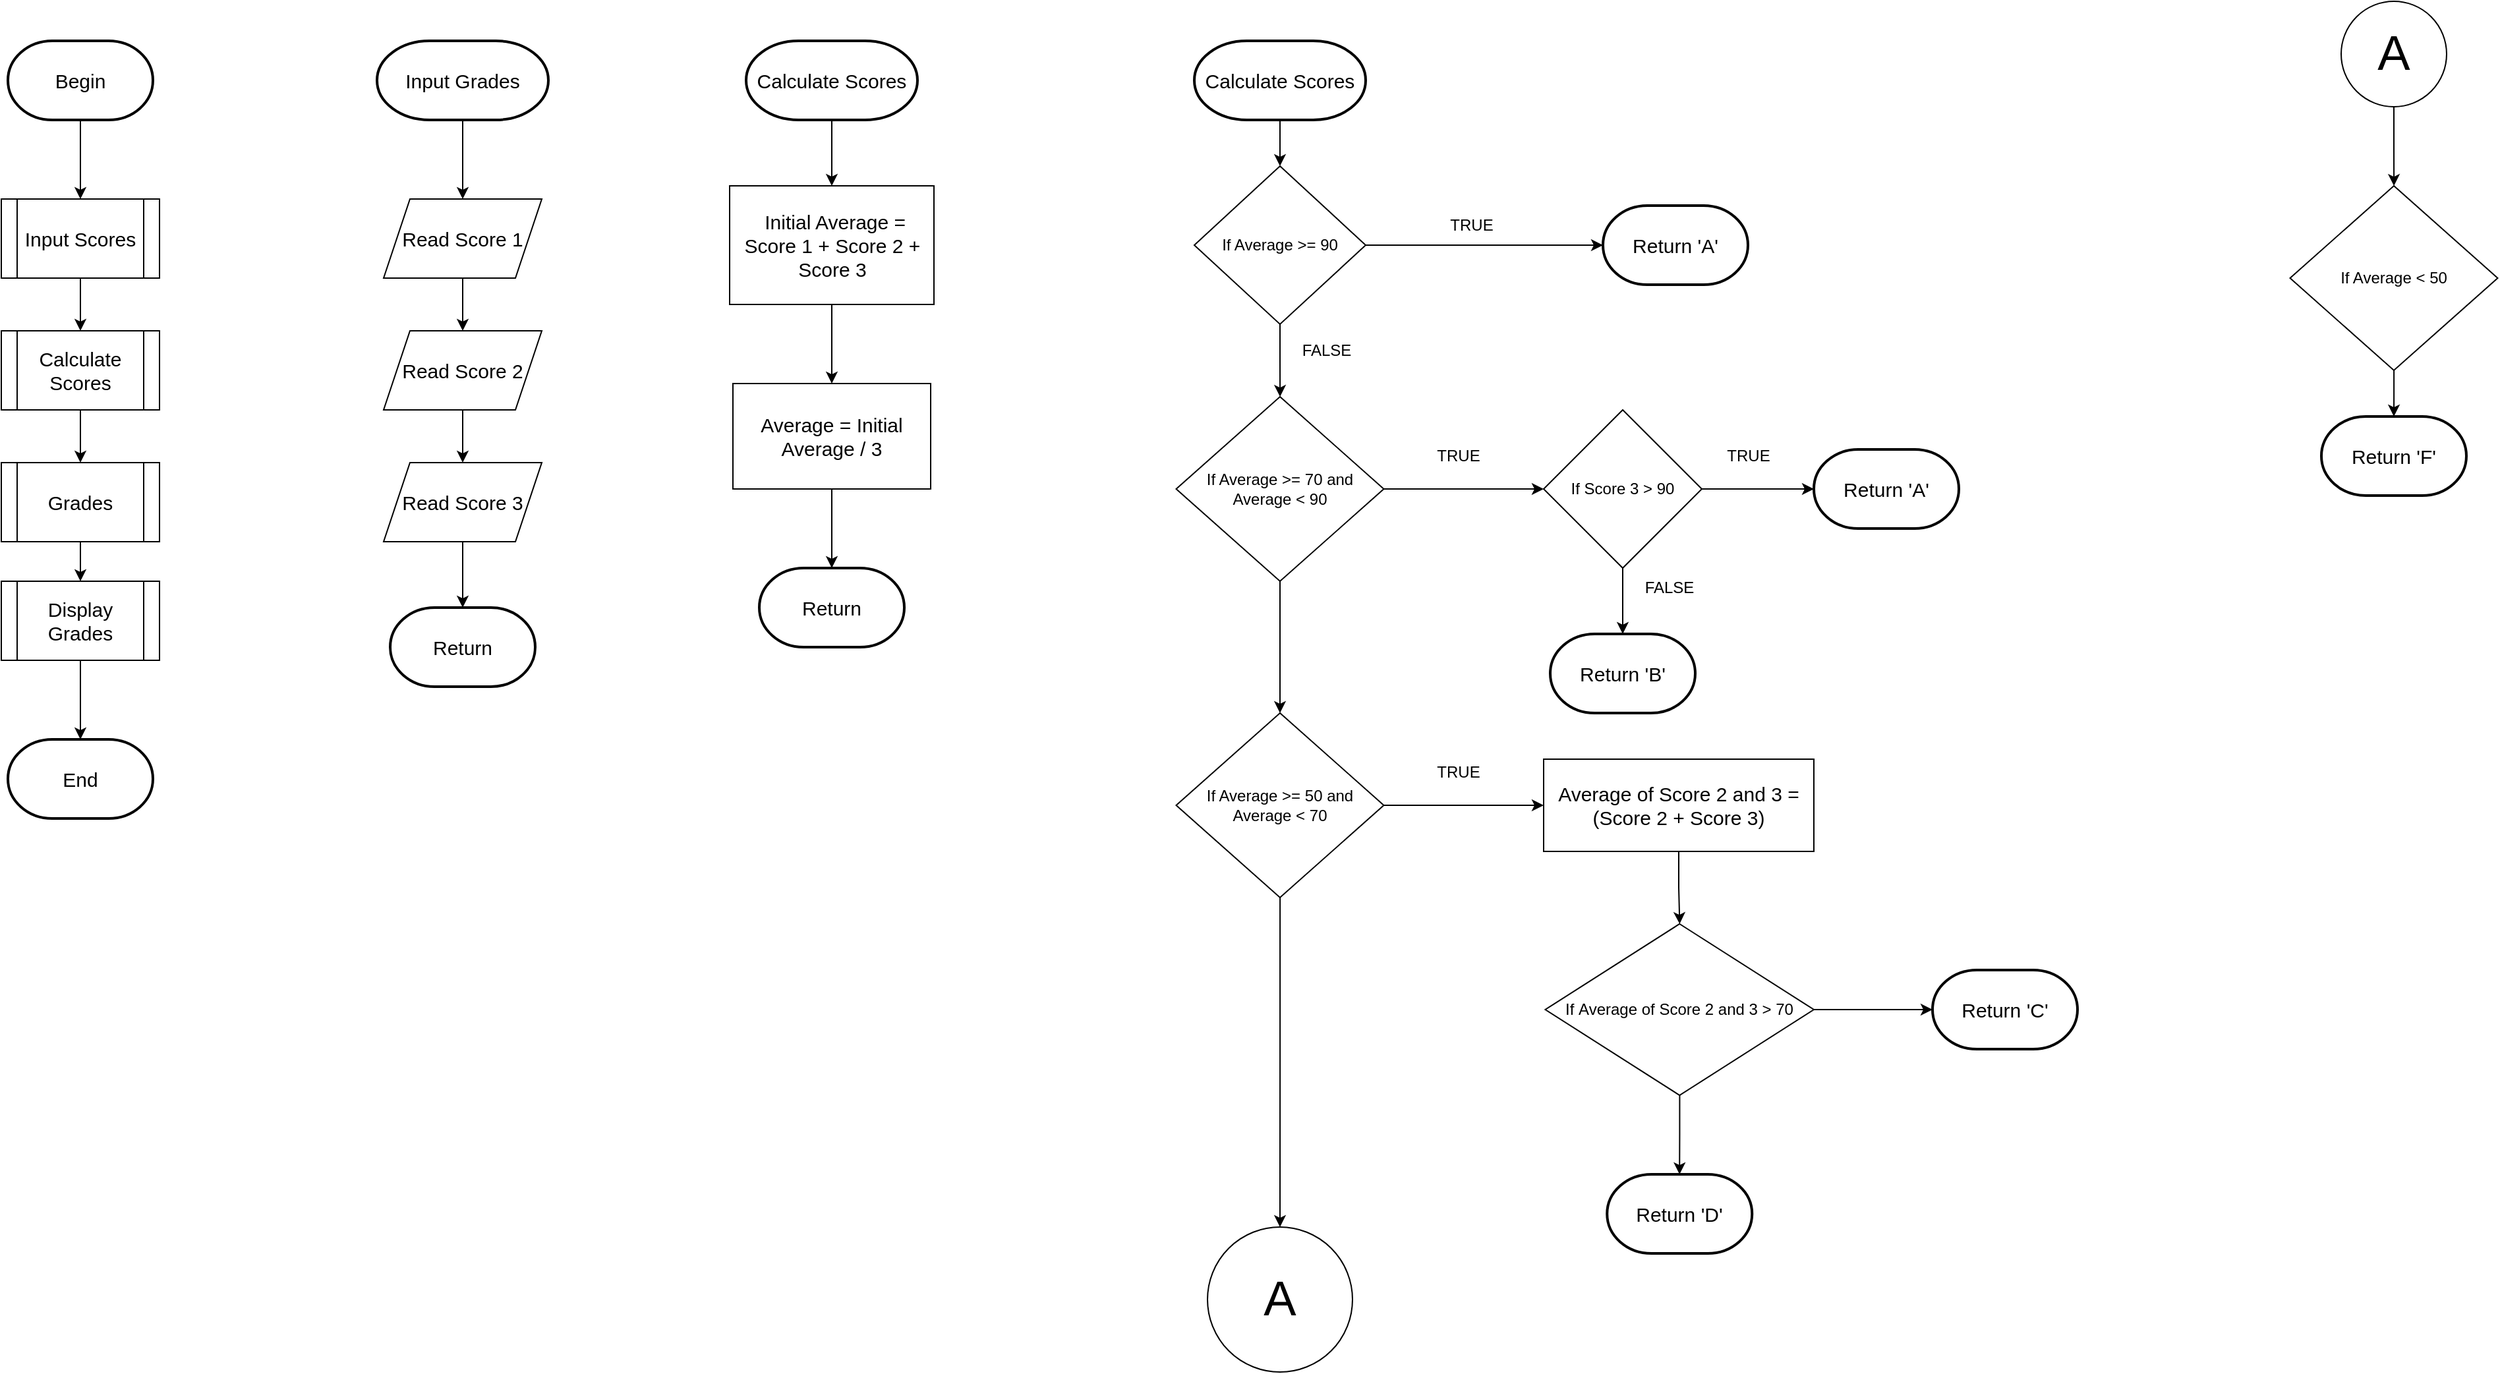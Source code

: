 <mxfile version="22.1.11" type="github">
  <diagram name="Page-1" id="Nwj5gcLWeEALXsEh9GSG">
    <mxGraphModel dx="866" dy="454" grid="1" gridSize="10" guides="1" tooltips="1" connect="1" arrows="1" fold="1" page="1" pageScale="1" pageWidth="850" pageHeight="1100" math="0" shadow="0">
      <root>
        <mxCell id="0" />
        <mxCell id="1" parent="0" />
        <mxCell id="CmB2vvX18PdY5mKfWEKx-6" value="" style="edgeStyle=orthogonalEdgeStyle;rounded=0;orthogonalLoop=1;jettySize=auto;html=1;entryX=0.5;entryY=0;entryDx=0;entryDy=0;fontSize=15;" parent="1" source="CmB2vvX18PdY5mKfWEKx-4" target="CmB2vvX18PdY5mKfWEKx-8" edge="1">
          <mxGeometry relative="1" as="geometry">
            <mxPoint x="135" y="170" as="targetPoint" />
          </mxGeometry>
        </mxCell>
        <mxCell id="CmB2vvX18PdY5mKfWEKx-4" value="&lt;font style=&quot;font-size: 15px;&quot;&gt;Begin&lt;/font&gt;" style="strokeWidth=2;html=1;shape=mxgraph.flowchart.terminator;whiteSpace=wrap;fontSize=15;" parent="1" vertex="1">
          <mxGeometry x="80" y="60" width="110" height="60" as="geometry" />
        </mxCell>
        <mxCell id="CmB2vvX18PdY5mKfWEKx-14" value="" style="edgeStyle=orthogonalEdgeStyle;rounded=0;orthogonalLoop=1;jettySize=auto;html=1;fontSize=15;" parent="1" source="CmB2vvX18PdY5mKfWEKx-8" target="CmB2vvX18PdY5mKfWEKx-10" edge="1">
          <mxGeometry relative="1" as="geometry" />
        </mxCell>
        <mxCell id="CmB2vvX18PdY5mKfWEKx-8" value="Input Scores" style="shape=process;whiteSpace=wrap;html=1;backgroundOutline=1;fontSize=15;" parent="1" vertex="1">
          <mxGeometry x="75" y="180" width="120" height="60" as="geometry" />
        </mxCell>
        <mxCell id="CmB2vvX18PdY5mKfWEKx-13" value="" style="edgeStyle=orthogonalEdgeStyle;rounded=0;orthogonalLoop=1;jettySize=auto;html=1;fontSize=15;entryX=0.5;entryY=0;entryDx=0;entryDy=0;" parent="1" source="CmB2vvX18PdY5mKfWEKx-10" target="vQCIIrqRGGC9osW3dqM2-14" edge="1">
          <mxGeometry relative="1" as="geometry" />
        </mxCell>
        <mxCell id="CmB2vvX18PdY5mKfWEKx-10" value="Calculate Scores" style="shape=process;whiteSpace=wrap;html=1;backgroundOutline=1;fontSize=15;" parent="1" vertex="1">
          <mxGeometry x="75" y="280" width="120" height="60" as="geometry" />
        </mxCell>
        <mxCell id="CmB2vvX18PdY5mKfWEKx-16" value="" style="edgeStyle=orthogonalEdgeStyle;rounded=0;orthogonalLoop=1;jettySize=auto;html=1;fontSize=15;" parent="1" source="CmB2vvX18PdY5mKfWEKx-11" target="CmB2vvX18PdY5mKfWEKx-15" edge="1">
          <mxGeometry relative="1" as="geometry" />
        </mxCell>
        <mxCell id="CmB2vvX18PdY5mKfWEKx-11" value="Display Grades" style="shape=process;whiteSpace=wrap;html=1;backgroundOutline=1;fontSize=15;" parent="1" vertex="1">
          <mxGeometry x="75" y="470" width="120" height="60" as="geometry" />
        </mxCell>
        <mxCell id="CmB2vvX18PdY5mKfWEKx-15" value="&lt;font style=&quot;font-size: 15px;&quot;&gt;End&lt;/font&gt;" style="strokeWidth=2;html=1;shape=mxgraph.flowchart.terminator;whiteSpace=wrap;fontSize=15;" parent="1" vertex="1">
          <mxGeometry x="80" y="590" width="110" height="60" as="geometry" />
        </mxCell>
        <mxCell id="CmB2vvX18PdY5mKfWEKx-19" value="" style="edgeStyle=orthogonalEdgeStyle;rounded=0;orthogonalLoop=1;jettySize=auto;html=1;exitX=0.5;exitY=1;exitDx=0;exitDy=0;exitPerimeter=0;fontSize=15;" parent="1" source="CmB2vvX18PdY5mKfWEKx-17" target="CmB2vvX18PdY5mKfWEKx-18" edge="1">
          <mxGeometry relative="1" as="geometry">
            <mxPoint x="425" y="110" as="sourcePoint" />
          </mxGeometry>
        </mxCell>
        <mxCell id="CmB2vvX18PdY5mKfWEKx-17" value="&lt;font style=&quot;font-size: 15px;&quot;&gt;Input Grades&lt;/font&gt;" style="strokeWidth=2;html=1;shape=mxgraph.flowchart.terminator;whiteSpace=wrap;fontSize=15;" parent="1" vertex="1">
          <mxGeometry x="360" y="60" width="130" height="60" as="geometry" />
        </mxCell>
        <mxCell id="CmB2vvX18PdY5mKfWEKx-23" value="" style="edgeStyle=orthogonalEdgeStyle;rounded=0;orthogonalLoop=1;jettySize=auto;html=1;fontSize=15;" parent="1" source="CmB2vvX18PdY5mKfWEKx-18" target="CmB2vvX18PdY5mKfWEKx-21" edge="1">
          <mxGeometry relative="1" as="geometry" />
        </mxCell>
        <mxCell id="CmB2vvX18PdY5mKfWEKx-18" value="Read Score 1" style="shape=parallelogram;perimeter=parallelogramPerimeter;whiteSpace=wrap;html=1;fixedSize=1;fontSize=15;" parent="1" vertex="1">
          <mxGeometry x="365" y="180" width="120" height="60" as="geometry" />
        </mxCell>
        <mxCell id="CmB2vvX18PdY5mKfWEKx-25" value="" style="edgeStyle=orthogonalEdgeStyle;rounded=0;orthogonalLoop=1;jettySize=auto;html=1;fontSize=15;" parent="1" source="CmB2vvX18PdY5mKfWEKx-20" target="CmB2vvX18PdY5mKfWEKx-24" edge="1">
          <mxGeometry relative="1" as="geometry" />
        </mxCell>
        <mxCell id="CmB2vvX18PdY5mKfWEKx-20" value="Read Score 3" style="shape=parallelogram;perimeter=parallelogramPerimeter;whiteSpace=wrap;html=1;fixedSize=1;fontSize=15;" parent="1" vertex="1">
          <mxGeometry x="365" y="380" width="120" height="60" as="geometry" />
        </mxCell>
        <mxCell id="CmB2vvX18PdY5mKfWEKx-22" value="" style="edgeStyle=orthogonalEdgeStyle;rounded=0;orthogonalLoop=1;jettySize=auto;html=1;entryX=0.5;entryY=0;entryDx=0;entryDy=0;fontSize=15;" parent="1" source="CmB2vvX18PdY5mKfWEKx-21" target="CmB2vvX18PdY5mKfWEKx-20" edge="1">
          <mxGeometry relative="1" as="geometry">
            <mxPoint x="425" y="380" as="targetPoint" />
          </mxGeometry>
        </mxCell>
        <mxCell id="CmB2vvX18PdY5mKfWEKx-21" value="Read Score 2" style="shape=parallelogram;perimeter=parallelogramPerimeter;whiteSpace=wrap;html=1;fixedSize=1;fontSize=15;" parent="1" vertex="1">
          <mxGeometry x="365" y="280" width="120" height="60" as="geometry" />
        </mxCell>
        <mxCell id="CmB2vvX18PdY5mKfWEKx-24" value="&lt;span style=&quot;font-size: 15px;&quot;&gt;Return&lt;/span&gt;" style="strokeWidth=2;html=1;shape=mxgraph.flowchart.terminator;whiteSpace=wrap;fontSize=15;" parent="1" vertex="1">
          <mxGeometry x="370" y="490" width="110" height="60" as="geometry" />
        </mxCell>
        <mxCell id="CmB2vvX18PdY5mKfWEKx-32" value="" style="edgeStyle=orthogonalEdgeStyle;rounded=0;orthogonalLoop=1;jettySize=auto;html=1;fontSize=15;" parent="1" source="CmB2vvX18PdY5mKfWEKx-26" target="CmB2vvX18PdY5mKfWEKx-27" edge="1">
          <mxGeometry relative="1" as="geometry" />
        </mxCell>
        <mxCell id="CmB2vvX18PdY5mKfWEKx-26" value="&lt;font style=&quot;font-size: 15px;&quot;&gt;Calculate Scores&lt;/font&gt;" style="strokeWidth=2;html=1;shape=mxgraph.flowchart.terminator;whiteSpace=wrap;fontSize=15;" parent="1" vertex="1">
          <mxGeometry x="640" y="60" width="130" height="60" as="geometry" />
        </mxCell>
        <mxCell id="CmB2vvX18PdY5mKfWEKx-31" value="" style="edgeStyle=orthogonalEdgeStyle;rounded=0;orthogonalLoop=1;jettySize=auto;html=1;fontSize=15;" parent="1" source="CmB2vvX18PdY5mKfWEKx-27" target="CmB2vvX18PdY5mKfWEKx-28" edge="1">
          <mxGeometry relative="1" as="geometry" />
        </mxCell>
        <mxCell id="CmB2vvX18PdY5mKfWEKx-27" value="&amp;nbsp;Initial Average = Score 1 + Score 2 + Score 3" style="rounded=0;whiteSpace=wrap;html=1;fontSize=15;" parent="1" vertex="1">
          <mxGeometry x="627.5" y="170" width="155" height="90" as="geometry" />
        </mxCell>
        <mxCell id="CmB2vvX18PdY5mKfWEKx-30" value="" style="edgeStyle=orthogonalEdgeStyle;rounded=0;orthogonalLoop=1;jettySize=auto;html=1;fontSize=15;" parent="1" source="CmB2vvX18PdY5mKfWEKx-28" target="CmB2vvX18PdY5mKfWEKx-29" edge="1">
          <mxGeometry relative="1" as="geometry" />
        </mxCell>
        <mxCell id="CmB2vvX18PdY5mKfWEKx-28" value="Average = Initial Average / 3" style="rounded=0;whiteSpace=wrap;html=1;fontSize=15;" parent="1" vertex="1">
          <mxGeometry x="630" y="320" width="150" height="80" as="geometry" />
        </mxCell>
        <mxCell id="CmB2vvX18PdY5mKfWEKx-29" value="&lt;span style=&quot;font-size: 15px;&quot;&gt;Return&lt;/span&gt;" style="strokeWidth=2;html=1;shape=mxgraph.flowchart.terminator;whiteSpace=wrap;fontSize=15;" parent="1" vertex="1">
          <mxGeometry x="650" y="460" width="110" height="60" as="geometry" />
        </mxCell>
        <mxCell id="vQCIIrqRGGC9osW3dqM2-3" value="" style="edgeStyle=orthogonalEdgeStyle;rounded=0;orthogonalLoop=1;jettySize=auto;html=1;" edge="1" parent="1" source="vQCIIrqRGGC9osW3dqM2-1" target="vQCIIrqRGGC9osW3dqM2-2">
          <mxGeometry relative="1" as="geometry" />
        </mxCell>
        <mxCell id="vQCIIrqRGGC9osW3dqM2-1" value="&lt;font style=&quot;font-size: 15px;&quot;&gt;Calculate Scores&lt;/font&gt;" style="strokeWidth=2;html=1;shape=mxgraph.flowchart.terminator;whiteSpace=wrap;fontSize=15;" vertex="1" parent="1">
          <mxGeometry x="980" y="60" width="130" height="60" as="geometry" />
        </mxCell>
        <mxCell id="vQCIIrqRGGC9osW3dqM2-5" value="" style="edgeStyle=orthogonalEdgeStyle;rounded=0;orthogonalLoop=1;jettySize=auto;html=1;" edge="1" parent="1" source="vQCIIrqRGGC9osW3dqM2-2" target="vQCIIrqRGGC9osW3dqM2-4">
          <mxGeometry relative="1" as="geometry" />
        </mxCell>
        <mxCell id="vQCIIrqRGGC9osW3dqM2-9" value="" style="edgeStyle=orthogonalEdgeStyle;rounded=0;orthogonalLoop=1;jettySize=auto;html=1;" edge="1" parent="1" source="vQCIIrqRGGC9osW3dqM2-2" target="vQCIIrqRGGC9osW3dqM2-8">
          <mxGeometry relative="1" as="geometry" />
        </mxCell>
        <mxCell id="vQCIIrqRGGC9osW3dqM2-2" value="If Average &amp;gt;= 90" style="rhombus;whiteSpace=wrap;html=1;" vertex="1" parent="1">
          <mxGeometry x="980" y="155" width="130" height="120" as="geometry" />
        </mxCell>
        <mxCell id="vQCIIrqRGGC9osW3dqM2-4" value="&lt;span style=&quot;font-size: 15px;&quot;&gt;Return &#39;A&#39;&lt;/span&gt;" style="strokeWidth=2;html=1;shape=mxgraph.flowchart.terminator;whiteSpace=wrap;" vertex="1" parent="1">
          <mxGeometry x="1290" y="185" width="110" height="60" as="geometry" />
        </mxCell>
        <mxCell id="vQCIIrqRGGC9osW3dqM2-6" value="TRUE" style="text;html=1;align=center;verticalAlign=middle;resizable=0;points=[];autosize=1;strokeColor=none;fillColor=none;" vertex="1" parent="1">
          <mxGeometry x="1160" y="185" width="60" height="30" as="geometry" />
        </mxCell>
        <mxCell id="vQCIIrqRGGC9osW3dqM2-12" value="" style="edgeStyle=orthogonalEdgeStyle;rounded=0;orthogonalLoop=1;jettySize=auto;html=1;" edge="1" parent="1" source="vQCIIrqRGGC9osW3dqM2-8" target="vQCIIrqRGGC9osW3dqM2-11">
          <mxGeometry relative="1" as="geometry" />
        </mxCell>
        <mxCell id="vQCIIrqRGGC9osW3dqM2-21" value="" style="edgeStyle=orthogonalEdgeStyle;rounded=0;orthogonalLoop=1;jettySize=auto;html=1;" edge="1" parent="1" source="vQCIIrqRGGC9osW3dqM2-8" target="vQCIIrqRGGC9osW3dqM2-20">
          <mxGeometry relative="1" as="geometry" />
        </mxCell>
        <mxCell id="vQCIIrqRGGC9osW3dqM2-8" value="If Average &amp;gt;= 70 and &lt;br&gt;Average &amp;lt; 90" style="rhombus;whiteSpace=wrap;html=1;" vertex="1" parent="1">
          <mxGeometry x="966.25" y="330" width="157.5" height="140" as="geometry" />
        </mxCell>
        <mxCell id="vQCIIrqRGGC9osW3dqM2-10" value="FALSE" style="text;html=1;align=center;verticalAlign=middle;resizable=0;points=[];autosize=1;strokeColor=none;fillColor=none;" vertex="1" parent="1">
          <mxGeometry x="1050" y="280" width="60" height="30" as="geometry" />
        </mxCell>
        <mxCell id="vQCIIrqRGGC9osW3dqM2-18" value="" style="edgeStyle=orthogonalEdgeStyle;rounded=0;orthogonalLoop=1;jettySize=auto;html=1;" edge="1" parent="1" source="vQCIIrqRGGC9osW3dqM2-11" target="vQCIIrqRGGC9osW3dqM2-17">
          <mxGeometry relative="1" as="geometry" />
        </mxCell>
        <mxCell id="vQCIIrqRGGC9osW3dqM2-19" value="" style="edgeStyle=orthogonalEdgeStyle;rounded=0;orthogonalLoop=1;jettySize=auto;html=1;" edge="1" parent="1" source="vQCIIrqRGGC9osW3dqM2-11" target="vQCIIrqRGGC9osW3dqM2-16">
          <mxGeometry relative="1" as="geometry" />
        </mxCell>
        <mxCell id="vQCIIrqRGGC9osW3dqM2-11" value="If Score 3 &amp;gt; 90" style="rhombus;whiteSpace=wrap;html=1;" vertex="1" parent="1">
          <mxGeometry x="1245" y="340" width="120" height="120" as="geometry" />
        </mxCell>
        <mxCell id="vQCIIrqRGGC9osW3dqM2-13" value="TRUE" style="text;html=1;align=center;verticalAlign=middle;resizable=0;points=[];autosize=1;strokeColor=none;fillColor=none;" vertex="1" parent="1">
          <mxGeometry x="1150" y="360" width="60" height="30" as="geometry" />
        </mxCell>
        <mxCell id="vQCIIrqRGGC9osW3dqM2-15" value="" style="edgeStyle=orthogonalEdgeStyle;rounded=0;orthogonalLoop=1;jettySize=auto;html=1;" edge="1" parent="1" source="vQCIIrqRGGC9osW3dqM2-14" target="CmB2vvX18PdY5mKfWEKx-11">
          <mxGeometry relative="1" as="geometry" />
        </mxCell>
        <mxCell id="vQCIIrqRGGC9osW3dqM2-14" value="Grades" style="shape=process;whiteSpace=wrap;html=1;backgroundOutline=1;fontSize=15;" vertex="1" parent="1">
          <mxGeometry x="75" y="380" width="120" height="60" as="geometry" />
        </mxCell>
        <mxCell id="vQCIIrqRGGC9osW3dqM2-16" value="&lt;span style=&quot;font-size: 15px;&quot;&gt;Return &#39;A&#39;&lt;/span&gt;" style="strokeWidth=2;html=1;shape=mxgraph.flowchart.terminator;whiteSpace=wrap;" vertex="1" parent="1">
          <mxGeometry x="1450" y="370" width="110" height="60" as="geometry" />
        </mxCell>
        <mxCell id="vQCIIrqRGGC9osW3dqM2-17" value="&lt;span style=&quot;font-size: 15px;&quot;&gt;Return &#39;B&#39;&lt;/span&gt;" style="strokeWidth=2;html=1;shape=mxgraph.flowchart.terminator;whiteSpace=wrap;" vertex="1" parent="1">
          <mxGeometry x="1250" y="510" width="110" height="60" as="geometry" />
        </mxCell>
        <mxCell id="vQCIIrqRGGC9osW3dqM2-28" style="edgeStyle=orthogonalEdgeStyle;rounded=0;orthogonalLoop=1;jettySize=auto;html=1;" edge="1" parent="1" source="vQCIIrqRGGC9osW3dqM2-20" target="vQCIIrqRGGC9osW3dqM2-27">
          <mxGeometry relative="1" as="geometry">
            <mxPoint x="1150" y="640" as="targetPoint" />
          </mxGeometry>
        </mxCell>
        <mxCell id="vQCIIrqRGGC9osW3dqM2-36" value="" style="edgeStyle=orthogonalEdgeStyle;rounded=0;orthogonalLoop=1;jettySize=auto;html=1;" edge="1" parent="1" source="vQCIIrqRGGC9osW3dqM2-20" target="vQCIIrqRGGC9osW3dqM2-35">
          <mxGeometry relative="1" as="geometry" />
        </mxCell>
        <mxCell id="vQCIIrqRGGC9osW3dqM2-20" value="If Average &amp;gt;= 50 and &lt;br&gt;Average &amp;lt; 70" style="rhombus;whiteSpace=wrap;html=1;" vertex="1" parent="1">
          <mxGeometry x="966.25" y="570" width="157.5" height="140" as="geometry" />
        </mxCell>
        <mxCell id="vQCIIrqRGGC9osW3dqM2-22" value="TRUE" style="text;html=1;align=center;verticalAlign=middle;resizable=0;points=[];autosize=1;strokeColor=none;fillColor=none;" vertex="1" parent="1">
          <mxGeometry x="1370" y="360" width="60" height="30" as="geometry" />
        </mxCell>
        <mxCell id="vQCIIrqRGGC9osW3dqM2-23" value="FALSE" style="text;html=1;align=center;verticalAlign=middle;resizable=0;points=[];autosize=1;strokeColor=none;fillColor=none;" vertex="1" parent="1">
          <mxGeometry x="1310" y="460" width="60" height="30" as="geometry" />
        </mxCell>
        <mxCell id="vQCIIrqRGGC9osW3dqM2-31" value="" style="edgeStyle=orthogonalEdgeStyle;rounded=0;orthogonalLoop=1;jettySize=auto;html=1;" edge="1" parent="1" source="vQCIIrqRGGC9osW3dqM2-24" target="vQCIIrqRGGC9osW3dqM2-30">
          <mxGeometry relative="1" as="geometry" />
        </mxCell>
        <mxCell id="vQCIIrqRGGC9osW3dqM2-33" value="" style="edgeStyle=orthogonalEdgeStyle;rounded=0;orthogonalLoop=1;jettySize=auto;html=1;" edge="1" parent="1" source="vQCIIrqRGGC9osW3dqM2-24" target="vQCIIrqRGGC9osW3dqM2-32">
          <mxGeometry relative="1" as="geometry" />
        </mxCell>
        <mxCell id="vQCIIrqRGGC9osW3dqM2-24" value="If&amp;nbsp;Average of Score 2 and 3&amp;nbsp;&amp;gt; 70" style="rhombus;whiteSpace=wrap;html=1;" vertex="1" parent="1">
          <mxGeometry x="1246.25" y="730" width="203.75" height="130" as="geometry" />
        </mxCell>
        <mxCell id="vQCIIrqRGGC9osW3dqM2-26" value="TRUE" style="text;html=1;align=center;verticalAlign=middle;resizable=0;points=[];autosize=1;strokeColor=none;fillColor=none;" vertex="1" parent="1">
          <mxGeometry x="1150" y="600" width="60" height="30" as="geometry" />
        </mxCell>
        <mxCell id="vQCIIrqRGGC9osW3dqM2-29" value="" style="edgeStyle=orthogonalEdgeStyle;rounded=0;orthogonalLoop=1;jettySize=auto;html=1;" edge="1" parent="1" source="vQCIIrqRGGC9osW3dqM2-27" target="vQCIIrqRGGC9osW3dqM2-24">
          <mxGeometry relative="1" as="geometry" />
        </mxCell>
        <mxCell id="vQCIIrqRGGC9osW3dqM2-27" value="Average of Score 2 and 3 = (Score 2 + Score 3)" style="rounded=0;whiteSpace=wrap;html=1;fontSize=15;" vertex="1" parent="1">
          <mxGeometry x="1245" y="605" width="205" height="70" as="geometry" />
        </mxCell>
        <mxCell id="vQCIIrqRGGC9osW3dqM2-30" value="&lt;span style=&quot;font-size: 15px;&quot;&gt;Return &#39;D&#39;&lt;/span&gt;" style="strokeWidth=2;html=1;shape=mxgraph.flowchart.terminator;whiteSpace=wrap;" vertex="1" parent="1">
          <mxGeometry x="1293.13" y="920" width="110" height="60" as="geometry" />
        </mxCell>
        <mxCell id="vQCIIrqRGGC9osW3dqM2-32" value="&lt;span style=&quot;font-size: 15px;&quot;&gt;Return &#39;C&#39;&lt;/span&gt;" style="strokeWidth=2;html=1;shape=mxgraph.flowchart.terminator;whiteSpace=wrap;" vertex="1" parent="1">
          <mxGeometry x="1540" y="765" width="110" height="60" as="geometry" />
        </mxCell>
        <mxCell id="vQCIIrqRGGC9osW3dqM2-35" value="&lt;font style=&quot;font-size: 37px;&quot;&gt;A&lt;/font&gt;" style="ellipse;whiteSpace=wrap;html=1;aspect=fixed;" vertex="1" parent="1">
          <mxGeometry x="990" y="960" width="110" height="110" as="geometry" />
        </mxCell>
        <mxCell id="vQCIIrqRGGC9osW3dqM2-39" value="" style="edgeStyle=orthogonalEdgeStyle;rounded=0;orthogonalLoop=1;jettySize=auto;html=1;" edge="1" parent="1" source="vQCIIrqRGGC9osW3dqM2-37" target="vQCIIrqRGGC9osW3dqM2-38">
          <mxGeometry relative="1" as="geometry" />
        </mxCell>
        <mxCell id="vQCIIrqRGGC9osW3dqM2-37" value="&lt;font style=&quot;font-size: 37px;&quot;&gt;A&lt;/font&gt;" style="ellipse;whiteSpace=wrap;html=1;aspect=fixed;" vertex="1" parent="1">
          <mxGeometry x="1850" y="30" width="80" height="80" as="geometry" />
        </mxCell>
        <mxCell id="vQCIIrqRGGC9osW3dqM2-41" value="" style="edgeStyle=orthogonalEdgeStyle;rounded=0;orthogonalLoop=1;jettySize=auto;html=1;" edge="1" parent="1" source="vQCIIrqRGGC9osW3dqM2-38" target="vQCIIrqRGGC9osW3dqM2-40">
          <mxGeometry relative="1" as="geometry" />
        </mxCell>
        <mxCell id="vQCIIrqRGGC9osW3dqM2-38" value="If Average &amp;lt; 50" style="rhombus;whiteSpace=wrap;html=1;" vertex="1" parent="1">
          <mxGeometry x="1811.25" y="170" width="157.5" height="140" as="geometry" />
        </mxCell>
        <mxCell id="vQCIIrqRGGC9osW3dqM2-40" value="&lt;span style=&quot;font-size: 15px;&quot;&gt;Return &#39;F&#39;&lt;/span&gt;" style="strokeWidth=2;html=1;shape=mxgraph.flowchart.terminator;whiteSpace=wrap;" vertex="1" parent="1">
          <mxGeometry x="1835" y="345" width="110" height="60" as="geometry" />
        </mxCell>
      </root>
    </mxGraphModel>
  </diagram>
</mxfile>

